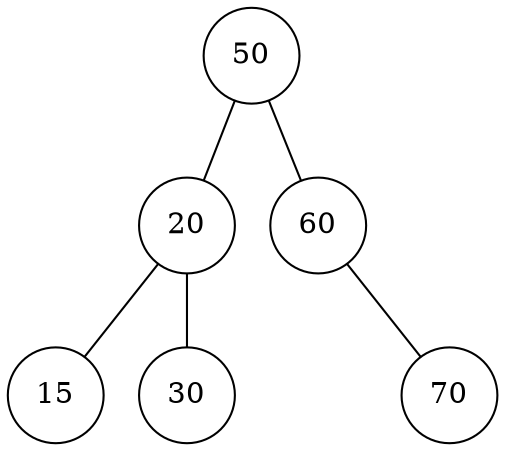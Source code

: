 graph bst {
    node[shape=circle];
    50--{20,60};
    20--{15,30};
    60--n1[style=invis];
    60--70;
    n1[style=invis]
}
